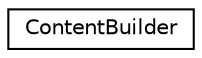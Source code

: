 digraph "Graphical Class Hierarchy"
{
 // LATEX_PDF_SIZE
  edge [fontname="Helvetica",fontsize="10",labelfontname="Helvetica",labelfontsize="10"];
  node [fontname="Helvetica",fontsize="10",shape=record];
  rankdir="LR";
  Node0 [label="ContentBuilder",height=0.2,width=0.4,color="black", fillcolor="white", style="filled",URL="$classContentBuilder.html",tooltip=" "];
}
